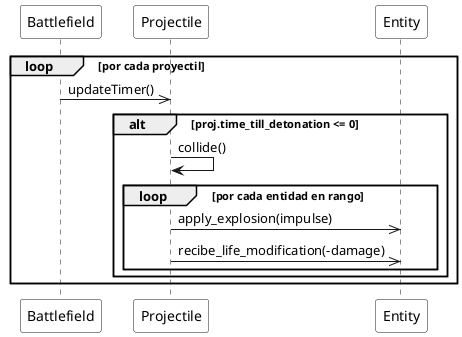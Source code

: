 @startuml projectileTimer
skinparam ParticipantBackgroundColor white

participant Battlefield as battlefield
participant Projectile as proj
participant Entity as entity

loop por cada proyectil
    battlefield ->> proj : updateTimer()

    alt proj.time_till_detonation <= 0

        proj -> proj : collide()

        loop por cada entidad en rango 
            proj ->> entity : apply_explosion(impulse)
            proj ->> entity : recibe_life_modification(-damage)
        end
    end
end





@enduml